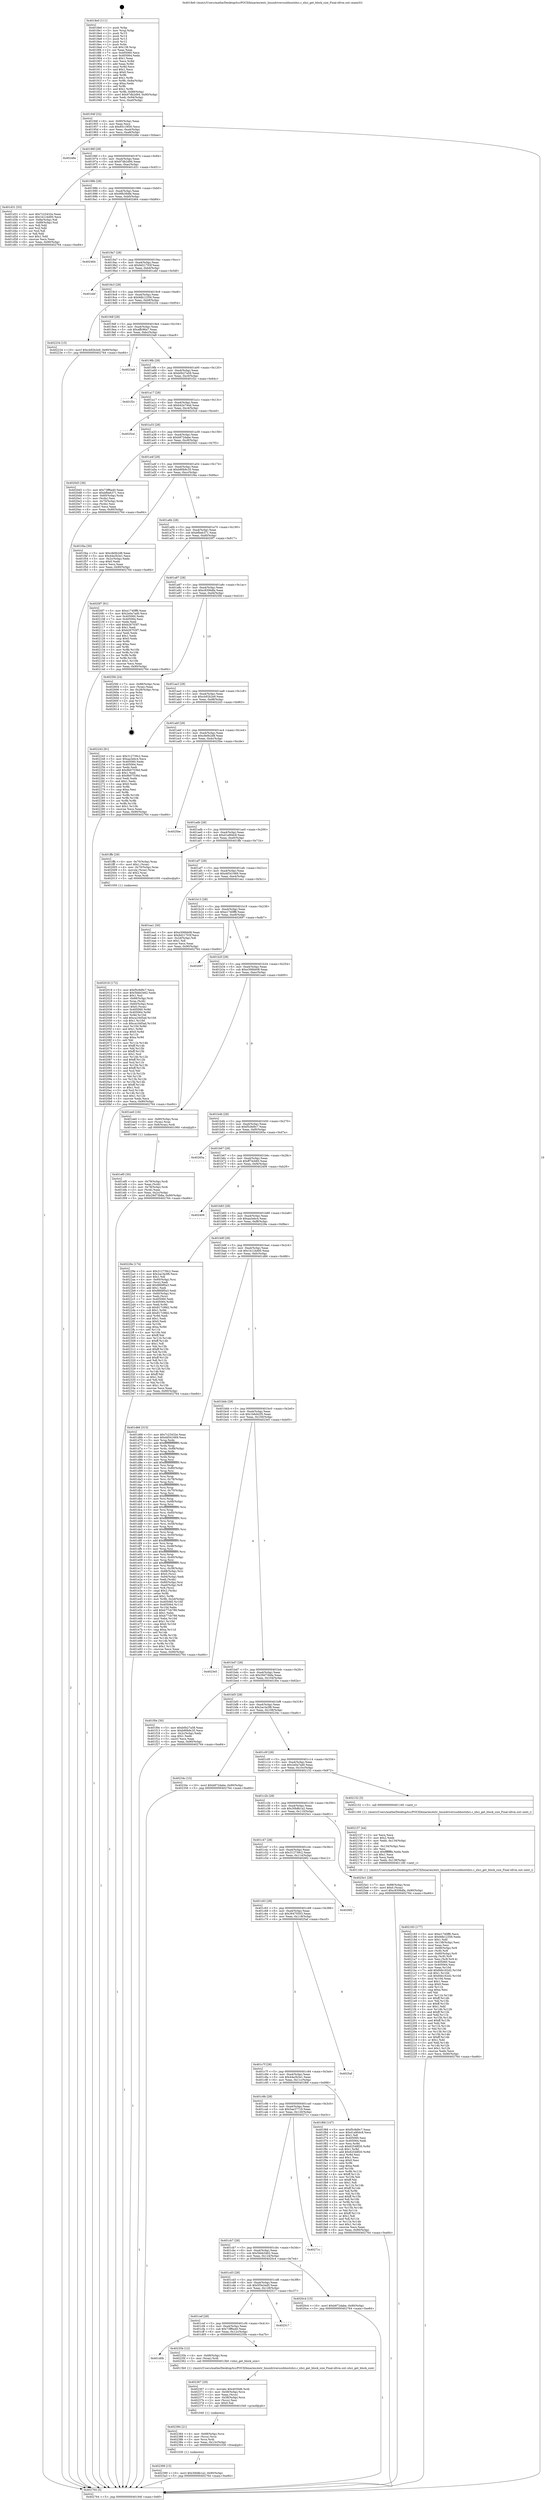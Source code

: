 digraph "0x4018e0" {
  label = "0x4018e0 (/mnt/c/Users/mathe/Desktop/tcc/POCII/binaries/extr_linuxdriversusbhostxhci.c_xhci_get_block_size_Final-ollvm.out::main(0))"
  labelloc = "t"
  node[shape=record]

  Entry [label="",width=0.3,height=0.3,shape=circle,fillcolor=black,style=filled]
  "0x40194f" [label="{
     0x40194f [32]\l
     | [instrs]\l
     &nbsp;&nbsp;0x40194f \<+6\>: mov -0x90(%rbp),%eax\l
     &nbsp;&nbsp;0x401955 \<+2\>: mov %eax,%ecx\l
     &nbsp;&nbsp;0x401957 \<+6\>: sub $0x85c19f30,%ecx\l
     &nbsp;&nbsp;0x40195d \<+6\>: mov %eax,-0xa4(%rbp)\l
     &nbsp;&nbsp;0x401963 \<+6\>: mov %ecx,-0xa8(%rbp)\l
     &nbsp;&nbsp;0x401969 \<+6\>: je 000000000040248e \<main+0xbae\>\l
  }"]
  "0x40248e" [label="{
     0x40248e\l
  }", style=dashed]
  "0x40196f" [label="{
     0x40196f [28]\l
     | [instrs]\l
     &nbsp;&nbsp;0x40196f \<+5\>: jmp 0000000000401974 \<main+0x94\>\l
     &nbsp;&nbsp;0x401974 \<+6\>: mov -0xa4(%rbp),%eax\l
     &nbsp;&nbsp;0x40197a \<+5\>: sub $0x97db2d94,%eax\l
     &nbsp;&nbsp;0x40197f \<+6\>: mov %eax,-0xac(%rbp)\l
     &nbsp;&nbsp;0x401985 \<+6\>: je 0000000000401d31 \<main+0x451\>\l
  }"]
  Exit [label="",width=0.3,height=0.3,shape=circle,fillcolor=black,style=filled,peripheries=2]
  "0x401d31" [label="{
     0x401d31 [53]\l
     | [instrs]\l
     &nbsp;&nbsp;0x401d31 \<+5\>: mov $0x7c23432e,%eax\l
     &nbsp;&nbsp;0x401d36 \<+5\>: mov $0x1b124d00,%ecx\l
     &nbsp;&nbsp;0x401d3b \<+6\>: mov -0x8a(%rbp),%dl\l
     &nbsp;&nbsp;0x401d41 \<+7\>: mov -0x89(%rbp),%sil\l
     &nbsp;&nbsp;0x401d48 \<+3\>: mov %dl,%dil\l
     &nbsp;&nbsp;0x401d4b \<+3\>: and %sil,%dil\l
     &nbsp;&nbsp;0x401d4e \<+3\>: xor %sil,%dl\l
     &nbsp;&nbsp;0x401d51 \<+3\>: or %dl,%dil\l
     &nbsp;&nbsp;0x401d54 \<+4\>: test $0x1,%dil\l
     &nbsp;&nbsp;0x401d58 \<+3\>: cmovne %ecx,%eax\l
     &nbsp;&nbsp;0x401d5b \<+6\>: mov %eax,-0x90(%rbp)\l
     &nbsp;&nbsp;0x401d61 \<+5\>: jmp 0000000000402764 \<main+0xe84\>\l
  }"]
  "0x40198b" [label="{
     0x40198b [28]\l
     | [instrs]\l
     &nbsp;&nbsp;0x40198b \<+5\>: jmp 0000000000401990 \<main+0xb0\>\l
     &nbsp;&nbsp;0x401990 \<+6\>: mov -0xa4(%rbp),%eax\l
     &nbsp;&nbsp;0x401996 \<+5\>: sub $0x99b39dfe,%eax\l
     &nbsp;&nbsp;0x40199b \<+6\>: mov %eax,-0xb0(%rbp)\l
     &nbsp;&nbsp;0x4019a1 \<+6\>: je 0000000000402464 \<main+0xb84\>\l
  }"]
  "0x402764" [label="{
     0x402764 [5]\l
     | [instrs]\l
     &nbsp;&nbsp;0x402764 \<+5\>: jmp 000000000040194f \<main+0x6f\>\l
  }"]
  "0x4018e0" [label="{
     0x4018e0 [111]\l
     | [instrs]\l
     &nbsp;&nbsp;0x4018e0 \<+1\>: push %rbp\l
     &nbsp;&nbsp;0x4018e1 \<+3\>: mov %rsp,%rbp\l
     &nbsp;&nbsp;0x4018e4 \<+2\>: push %r15\l
     &nbsp;&nbsp;0x4018e6 \<+2\>: push %r14\l
     &nbsp;&nbsp;0x4018e8 \<+2\>: push %r13\l
     &nbsp;&nbsp;0x4018ea \<+2\>: push %r12\l
     &nbsp;&nbsp;0x4018ec \<+1\>: push %rbx\l
     &nbsp;&nbsp;0x4018ed \<+7\>: sub $0x138,%rsp\l
     &nbsp;&nbsp;0x4018f4 \<+2\>: xor %eax,%eax\l
     &nbsp;&nbsp;0x4018f6 \<+7\>: mov 0x405060,%ecx\l
     &nbsp;&nbsp;0x4018fd \<+7\>: mov 0x405064,%edx\l
     &nbsp;&nbsp;0x401904 \<+3\>: sub $0x1,%eax\l
     &nbsp;&nbsp;0x401907 \<+3\>: mov %ecx,%r8d\l
     &nbsp;&nbsp;0x40190a \<+3\>: add %eax,%r8d\l
     &nbsp;&nbsp;0x40190d \<+4\>: imul %r8d,%ecx\l
     &nbsp;&nbsp;0x401911 \<+3\>: and $0x1,%ecx\l
     &nbsp;&nbsp;0x401914 \<+3\>: cmp $0x0,%ecx\l
     &nbsp;&nbsp;0x401917 \<+4\>: sete %r9b\l
     &nbsp;&nbsp;0x40191b \<+4\>: and $0x1,%r9b\l
     &nbsp;&nbsp;0x40191f \<+7\>: mov %r9b,-0x8a(%rbp)\l
     &nbsp;&nbsp;0x401926 \<+3\>: cmp $0xa,%edx\l
     &nbsp;&nbsp;0x401929 \<+4\>: setl %r9b\l
     &nbsp;&nbsp;0x40192d \<+4\>: and $0x1,%r9b\l
     &nbsp;&nbsp;0x401931 \<+7\>: mov %r9b,-0x89(%rbp)\l
     &nbsp;&nbsp;0x401938 \<+10\>: movl $0x97db2d94,-0x90(%rbp)\l
     &nbsp;&nbsp;0x401942 \<+6\>: mov %edi,-0x94(%rbp)\l
     &nbsp;&nbsp;0x401948 \<+7\>: mov %rsi,-0xa0(%rbp)\l
  }"]
  "0x402399" [label="{
     0x402399 [15]\l
     | [instrs]\l
     &nbsp;&nbsp;0x402399 \<+10\>: movl $0x30b8b1a2,-0x90(%rbp)\l
     &nbsp;&nbsp;0x4023a3 \<+5\>: jmp 0000000000402764 \<main+0xe84\>\l
  }"]
  "0x402464" [label="{
     0x402464\l
  }", style=dashed]
  "0x4019a7" [label="{
     0x4019a7 [28]\l
     | [instrs]\l
     &nbsp;&nbsp;0x4019a7 \<+5\>: jmp 00000000004019ac \<main+0xcc\>\l
     &nbsp;&nbsp;0x4019ac \<+6\>: mov -0xa4(%rbp),%eax\l
     &nbsp;&nbsp;0x4019b2 \<+5\>: sub $0x9d21703f,%eax\l
     &nbsp;&nbsp;0x4019b7 \<+6\>: mov %eax,-0xb4(%rbp)\l
     &nbsp;&nbsp;0x4019bd \<+6\>: je 0000000000401ebf \<main+0x5df\>\l
  }"]
  "0x402384" [label="{
     0x402384 [21]\l
     | [instrs]\l
     &nbsp;&nbsp;0x402384 \<+4\>: mov -0x68(%rbp),%rcx\l
     &nbsp;&nbsp;0x402388 \<+3\>: mov (%rcx),%rcx\l
     &nbsp;&nbsp;0x40238b \<+3\>: mov %rcx,%rdi\l
     &nbsp;&nbsp;0x40238e \<+6\>: mov %eax,-0x13c(%rbp)\l
     &nbsp;&nbsp;0x402394 \<+5\>: call 0000000000401030 \<free@plt\>\l
     | [calls]\l
     &nbsp;&nbsp;0x401030 \{1\} (unknown)\l
  }"]
  "0x401ebf" [label="{
     0x401ebf\l
  }", style=dashed]
  "0x4019c3" [label="{
     0x4019c3 [28]\l
     | [instrs]\l
     &nbsp;&nbsp;0x4019c3 \<+5\>: jmp 00000000004019c8 \<main+0xe8\>\l
     &nbsp;&nbsp;0x4019c8 \<+6\>: mov -0xa4(%rbp),%eax\l
     &nbsp;&nbsp;0x4019ce \<+5\>: sub $0x9db12356,%eax\l
     &nbsp;&nbsp;0x4019d3 \<+6\>: mov %eax,-0xb8(%rbp)\l
     &nbsp;&nbsp;0x4019d9 \<+6\>: je 0000000000402234 \<main+0x954\>\l
  }"]
  "0x402367" [label="{
     0x402367 [29]\l
     | [instrs]\l
     &nbsp;&nbsp;0x402367 \<+10\>: movabs $0x4030d6,%rdi\l
     &nbsp;&nbsp;0x402371 \<+4\>: mov -0x58(%rbp),%rcx\l
     &nbsp;&nbsp;0x402375 \<+2\>: mov %eax,(%rcx)\l
     &nbsp;&nbsp;0x402377 \<+4\>: mov -0x58(%rbp),%rcx\l
     &nbsp;&nbsp;0x40237b \<+2\>: mov (%rcx),%esi\l
     &nbsp;&nbsp;0x40237d \<+2\>: mov $0x0,%al\l
     &nbsp;&nbsp;0x40237f \<+5\>: call 0000000000401040 \<printf@plt\>\l
     | [calls]\l
     &nbsp;&nbsp;0x401040 \{1\} (unknown)\l
  }"]
  "0x402234" [label="{
     0x402234 [15]\l
     | [instrs]\l
     &nbsp;&nbsp;0x402234 \<+10\>: movl $0xcb92b2e9,-0x90(%rbp)\l
     &nbsp;&nbsp;0x40223e \<+5\>: jmp 0000000000402764 \<main+0xe84\>\l
  }"]
  "0x4019df" [label="{
     0x4019df [28]\l
     | [instrs]\l
     &nbsp;&nbsp;0x4019df \<+5\>: jmp 00000000004019e4 \<main+0x104\>\l
     &nbsp;&nbsp;0x4019e4 \<+6\>: mov -0xa4(%rbp),%eax\l
     &nbsp;&nbsp;0x4019ea \<+5\>: sub $0xaffc96a7,%eax\l
     &nbsp;&nbsp;0x4019ef \<+6\>: mov %eax,-0xbc(%rbp)\l
     &nbsp;&nbsp;0x4019f5 \<+6\>: je 00000000004023a8 \<main+0xac8\>\l
  }"]
  "0x401d0b" [label="{
     0x401d0b\l
  }", style=dashed]
  "0x4023a8" [label="{
     0x4023a8\l
  }", style=dashed]
  "0x4019fb" [label="{
     0x4019fb [28]\l
     | [instrs]\l
     &nbsp;&nbsp;0x4019fb \<+5\>: jmp 0000000000401a00 \<main+0x120\>\l
     &nbsp;&nbsp;0x401a00 \<+6\>: mov -0xa4(%rbp),%eax\l
     &nbsp;&nbsp;0x401a06 \<+5\>: sub $0xb0b27a58,%eax\l
     &nbsp;&nbsp;0x401a0b \<+6\>: mov %eax,-0xc0(%rbp)\l
     &nbsp;&nbsp;0x401a11 \<+6\>: je 0000000000401f2c \<main+0x64c\>\l
  }"]
  "0x40235b" [label="{
     0x40235b [12]\l
     | [instrs]\l
     &nbsp;&nbsp;0x40235b \<+4\>: mov -0x68(%rbp),%rax\l
     &nbsp;&nbsp;0x40235f \<+3\>: mov (%rax),%rdi\l
     &nbsp;&nbsp;0x402362 \<+5\>: call 00000000004013b0 \<xhci_get_block_size\>\l
     | [calls]\l
     &nbsp;&nbsp;0x4013b0 \{1\} (/mnt/c/Users/mathe/Desktop/tcc/POCII/binaries/extr_linuxdriversusbhostxhci.c_xhci_get_block_size_Final-ollvm.out::xhci_get_block_size)\l
  }"]
  "0x401f2c" [label="{
     0x401f2c\l
  }", style=dashed]
  "0x401a17" [label="{
     0x401a17 [28]\l
     | [instrs]\l
     &nbsp;&nbsp;0x401a17 \<+5\>: jmp 0000000000401a1c \<main+0x13c\>\l
     &nbsp;&nbsp;0x401a1c \<+6\>: mov -0xa4(%rbp),%eax\l
     &nbsp;&nbsp;0x401a22 \<+5\>: sub $0xb42e744d,%eax\l
     &nbsp;&nbsp;0x401a27 \<+6\>: mov %eax,-0xc4(%rbp)\l
     &nbsp;&nbsp;0x401a2d \<+6\>: je 00000000004025cd \<main+0xced\>\l
  }"]
  "0x401cef" [label="{
     0x401cef [28]\l
     | [instrs]\l
     &nbsp;&nbsp;0x401cef \<+5\>: jmp 0000000000401cf4 \<main+0x414\>\l
     &nbsp;&nbsp;0x401cf4 \<+6\>: mov -0xa4(%rbp),%eax\l
     &nbsp;&nbsp;0x401cfa \<+5\>: sub $0x73ff6a40,%eax\l
     &nbsp;&nbsp;0x401cff \<+6\>: mov %eax,-0x12c(%rbp)\l
     &nbsp;&nbsp;0x401d05 \<+6\>: je 000000000040235b \<main+0xa7b\>\l
  }"]
  "0x4025cd" [label="{
     0x4025cd\l
  }", style=dashed]
  "0x401a33" [label="{
     0x401a33 [28]\l
     | [instrs]\l
     &nbsp;&nbsp;0x401a33 \<+5\>: jmp 0000000000401a38 \<main+0x158\>\l
     &nbsp;&nbsp;0x401a38 \<+6\>: mov -0xa4(%rbp),%eax\l
     &nbsp;&nbsp;0x401a3e \<+5\>: sub $0xb872dabe,%eax\l
     &nbsp;&nbsp;0x401a43 \<+6\>: mov %eax,-0xc8(%rbp)\l
     &nbsp;&nbsp;0x401a49 \<+6\>: je 00000000004020d3 \<main+0x7f3\>\l
  }"]
  "0x402517" [label="{
     0x402517\l
  }", style=dashed]
  "0x4020d3" [label="{
     0x4020d3 [36]\l
     | [instrs]\l
     &nbsp;&nbsp;0x4020d3 \<+5\>: mov $0x73ff6a40,%eax\l
     &nbsp;&nbsp;0x4020d8 \<+5\>: mov $0xbfbeb371,%ecx\l
     &nbsp;&nbsp;0x4020dd \<+4\>: mov -0x60(%rbp),%rdx\l
     &nbsp;&nbsp;0x4020e1 \<+2\>: mov (%rdx),%esi\l
     &nbsp;&nbsp;0x4020e3 \<+4\>: mov -0x70(%rbp),%rdx\l
     &nbsp;&nbsp;0x4020e7 \<+2\>: cmp (%rdx),%esi\l
     &nbsp;&nbsp;0x4020e9 \<+3\>: cmovl %ecx,%eax\l
     &nbsp;&nbsp;0x4020ec \<+6\>: mov %eax,-0x90(%rbp)\l
     &nbsp;&nbsp;0x4020f2 \<+5\>: jmp 0000000000402764 \<main+0xe84\>\l
  }"]
  "0x401a4f" [label="{
     0x401a4f [28]\l
     | [instrs]\l
     &nbsp;&nbsp;0x401a4f \<+5\>: jmp 0000000000401a54 \<main+0x174\>\l
     &nbsp;&nbsp;0x401a54 \<+6\>: mov -0xa4(%rbp),%eax\l
     &nbsp;&nbsp;0x401a5a \<+5\>: sub $0xb90b9c35,%eax\l
     &nbsp;&nbsp;0x401a5f \<+6\>: mov %eax,-0xcc(%rbp)\l
     &nbsp;&nbsp;0x401a65 \<+6\>: je 0000000000401f4a \<main+0x66a\>\l
  }"]
  "0x402183" [label="{
     0x402183 [177]\l
     | [instrs]\l
     &nbsp;&nbsp;0x402183 \<+5\>: mov $0xe1740ff6,%ecx\l
     &nbsp;&nbsp;0x402188 \<+5\>: mov $0x9db12356,%edx\l
     &nbsp;&nbsp;0x40218d \<+3\>: mov $0x1,%dil\l
     &nbsp;&nbsp;0x402190 \<+6\>: mov -0x138(%rbp),%esi\l
     &nbsp;&nbsp;0x402196 \<+3\>: imul %eax,%esi\l
     &nbsp;&nbsp;0x402199 \<+4\>: mov -0x68(%rbp),%r8\l
     &nbsp;&nbsp;0x40219d \<+3\>: mov (%r8),%r8\l
     &nbsp;&nbsp;0x4021a0 \<+4\>: mov -0x60(%rbp),%r9\l
     &nbsp;&nbsp;0x4021a4 \<+3\>: movslq (%r9),%r9\l
     &nbsp;&nbsp;0x4021a7 \<+4\>: mov %esi,(%r8,%r9,4)\l
     &nbsp;&nbsp;0x4021ab \<+7\>: mov 0x405060,%eax\l
     &nbsp;&nbsp;0x4021b2 \<+7\>: mov 0x405064,%esi\l
     &nbsp;&nbsp;0x4021b9 \<+3\>: mov %eax,%r10d\l
     &nbsp;&nbsp;0x4021bc \<+7\>: add $0x84b162d2,%r10d\l
     &nbsp;&nbsp;0x4021c3 \<+4\>: sub $0x1,%r10d\l
     &nbsp;&nbsp;0x4021c7 \<+7\>: sub $0x84b162d2,%r10d\l
     &nbsp;&nbsp;0x4021ce \<+4\>: imul %r10d,%eax\l
     &nbsp;&nbsp;0x4021d2 \<+3\>: and $0x1,%eax\l
     &nbsp;&nbsp;0x4021d5 \<+3\>: cmp $0x0,%eax\l
     &nbsp;&nbsp;0x4021d8 \<+4\>: sete %r11b\l
     &nbsp;&nbsp;0x4021dc \<+3\>: cmp $0xa,%esi\l
     &nbsp;&nbsp;0x4021df \<+3\>: setl %bl\l
     &nbsp;&nbsp;0x4021e2 \<+3\>: mov %r11b,%r14b\l
     &nbsp;&nbsp;0x4021e5 \<+4\>: xor $0xff,%r14b\l
     &nbsp;&nbsp;0x4021e9 \<+3\>: mov %bl,%r15b\l
     &nbsp;&nbsp;0x4021ec \<+4\>: xor $0xff,%r15b\l
     &nbsp;&nbsp;0x4021f0 \<+4\>: xor $0x1,%dil\l
     &nbsp;&nbsp;0x4021f4 \<+3\>: mov %r14b,%r12b\l
     &nbsp;&nbsp;0x4021f7 \<+4\>: and $0xff,%r12b\l
     &nbsp;&nbsp;0x4021fb \<+3\>: and %dil,%r11b\l
     &nbsp;&nbsp;0x4021fe \<+3\>: mov %r15b,%r13b\l
     &nbsp;&nbsp;0x402201 \<+4\>: and $0xff,%r13b\l
     &nbsp;&nbsp;0x402205 \<+3\>: and %dil,%bl\l
     &nbsp;&nbsp;0x402208 \<+3\>: or %r11b,%r12b\l
     &nbsp;&nbsp;0x40220b \<+3\>: or %bl,%r13b\l
     &nbsp;&nbsp;0x40220e \<+3\>: xor %r13b,%r12b\l
     &nbsp;&nbsp;0x402211 \<+3\>: or %r15b,%r14b\l
     &nbsp;&nbsp;0x402214 \<+4\>: xor $0xff,%r14b\l
     &nbsp;&nbsp;0x402218 \<+4\>: or $0x1,%dil\l
     &nbsp;&nbsp;0x40221c \<+3\>: and %dil,%r14b\l
     &nbsp;&nbsp;0x40221f \<+3\>: or %r14b,%r12b\l
     &nbsp;&nbsp;0x402222 \<+4\>: test $0x1,%r12b\l
     &nbsp;&nbsp;0x402226 \<+3\>: cmovne %edx,%ecx\l
     &nbsp;&nbsp;0x402229 \<+6\>: mov %ecx,-0x90(%rbp)\l
     &nbsp;&nbsp;0x40222f \<+5\>: jmp 0000000000402764 \<main+0xe84\>\l
  }"]
  "0x401f4a" [label="{
     0x401f4a [30]\l
     | [instrs]\l
     &nbsp;&nbsp;0x401f4a \<+5\>: mov $0xcfe0b2d8,%eax\l
     &nbsp;&nbsp;0x401f4f \<+5\>: mov $0x44a3b3e1,%ecx\l
     &nbsp;&nbsp;0x401f54 \<+3\>: mov -0x2c(%rbp),%edx\l
     &nbsp;&nbsp;0x401f57 \<+3\>: cmp $0x0,%edx\l
     &nbsp;&nbsp;0x401f5a \<+3\>: cmove %ecx,%eax\l
     &nbsp;&nbsp;0x401f5d \<+6\>: mov %eax,-0x90(%rbp)\l
     &nbsp;&nbsp;0x401f63 \<+5\>: jmp 0000000000402764 \<main+0xe84\>\l
  }"]
  "0x401a6b" [label="{
     0x401a6b [28]\l
     | [instrs]\l
     &nbsp;&nbsp;0x401a6b \<+5\>: jmp 0000000000401a70 \<main+0x190\>\l
     &nbsp;&nbsp;0x401a70 \<+6\>: mov -0xa4(%rbp),%eax\l
     &nbsp;&nbsp;0x401a76 \<+5\>: sub $0xbfbeb371,%eax\l
     &nbsp;&nbsp;0x401a7b \<+6\>: mov %eax,-0xd0(%rbp)\l
     &nbsp;&nbsp;0x401a81 \<+6\>: je 00000000004020f7 \<main+0x817\>\l
  }"]
  "0x402157" [label="{
     0x402157 [44]\l
     | [instrs]\l
     &nbsp;&nbsp;0x402157 \<+2\>: xor %ecx,%ecx\l
     &nbsp;&nbsp;0x402159 \<+5\>: mov $0x2,%edx\l
     &nbsp;&nbsp;0x40215e \<+6\>: mov %edx,-0x134(%rbp)\l
     &nbsp;&nbsp;0x402164 \<+1\>: cltd\l
     &nbsp;&nbsp;0x402165 \<+6\>: mov -0x134(%rbp),%esi\l
     &nbsp;&nbsp;0x40216b \<+2\>: idiv %esi\l
     &nbsp;&nbsp;0x40216d \<+6\>: imul $0xfffffffe,%edx,%edx\l
     &nbsp;&nbsp;0x402173 \<+3\>: sub $0x1,%ecx\l
     &nbsp;&nbsp;0x402176 \<+2\>: sub %ecx,%edx\l
     &nbsp;&nbsp;0x402178 \<+6\>: mov %edx,-0x138(%rbp)\l
     &nbsp;&nbsp;0x40217e \<+5\>: call 0000000000401160 \<next_i\>\l
     | [calls]\l
     &nbsp;&nbsp;0x401160 \{1\} (/mnt/c/Users/mathe/Desktop/tcc/POCII/binaries/extr_linuxdriversusbhostxhci.c_xhci_get_block_size_Final-ollvm.out::next_i)\l
  }"]
  "0x4020f7" [label="{
     0x4020f7 [91]\l
     | [instrs]\l
     &nbsp;&nbsp;0x4020f7 \<+5\>: mov $0xe1740ff6,%eax\l
     &nbsp;&nbsp;0x4020fc \<+5\>: mov $0x2e0a7ad0,%ecx\l
     &nbsp;&nbsp;0x402101 \<+7\>: mov 0x405060,%edx\l
     &nbsp;&nbsp;0x402108 \<+7\>: mov 0x405064,%esi\l
     &nbsp;&nbsp;0x40210f \<+2\>: mov %edx,%edi\l
     &nbsp;&nbsp;0x402111 \<+6\>: add $0xb26703f7,%edi\l
     &nbsp;&nbsp;0x402117 \<+3\>: sub $0x1,%edi\l
     &nbsp;&nbsp;0x40211a \<+6\>: sub $0xb26703f7,%edi\l
     &nbsp;&nbsp;0x402120 \<+3\>: imul %edi,%edx\l
     &nbsp;&nbsp;0x402123 \<+3\>: and $0x1,%edx\l
     &nbsp;&nbsp;0x402126 \<+3\>: cmp $0x0,%edx\l
     &nbsp;&nbsp;0x402129 \<+4\>: sete %r8b\l
     &nbsp;&nbsp;0x40212d \<+3\>: cmp $0xa,%esi\l
     &nbsp;&nbsp;0x402130 \<+4\>: setl %r9b\l
     &nbsp;&nbsp;0x402134 \<+3\>: mov %r8b,%r10b\l
     &nbsp;&nbsp;0x402137 \<+3\>: and %r9b,%r10b\l
     &nbsp;&nbsp;0x40213a \<+3\>: xor %r9b,%r8b\l
     &nbsp;&nbsp;0x40213d \<+3\>: or %r8b,%r10b\l
     &nbsp;&nbsp;0x402140 \<+4\>: test $0x1,%r10b\l
     &nbsp;&nbsp;0x402144 \<+3\>: cmovne %ecx,%eax\l
     &nbsp;&nbsp;0x402147 \<+6\>: mov %eax,-0x90(%rbp)\l
     &nbsp;&nbsp;0x40214d \<+5\>: jmp 0000000000402764 \<main+0xe84\>\l
  }"]
  "0x401a87" [label="{
     0x401a87 [28]\l
     | [instrs]\l
     &nbsp;&nbsp;0x401a87 \<+5\>: jmp 0000000000401a8c \<main+0x1ac\>\l
     &nbsp;&nbsp;0x401a8c \<+6\>: mov -0xa4(%rbp),%eax\l
     &nbsp;&nbsp;0x401a92 \<+5\>: sub $0xc8306dfa,%eax\l
     &nbsp;&nbsp;0x401a97 \<+6\>: mov %eax,-0xd4(%rbp)\l
     &nbsp;&nbsp;0x401a9d \<+6\>: je 00000000004025fd \<main+0xd1d\>\l
  }"]
  "0x401cd3" [label="{
     0x401cd3 [28]\l
     | [instrs]\l
     &nbsp;&nbsp;0x401cd3 \<+5\>: jmp 0000000000401cd8 \<main+0x3f8\>\l
     &nbsp;&nbsp;0x401cd8 \<+6\>: mov -0xa4(%rbp),%eax\l
     &nbsp;&nbsp;0x401cde \<+5\>: sub $0x5f3e2ed5,%eax\l
     &nbsp;&nbsp;0x401ce3 \<+6\>: mov %eax,-0x128(%rbp)\l
     &nbsp;&nbsp;0x401ce9 \<+6\>: je 0000000000402517 \<main+0xc37\>\l
  }"]
  "0x4025fd" [label="{
     0x4025fd [24]\l
     | [instrs]\l
     &nbsp;&nbsp;0x4025fd \<+7\>: mov -0x88(%rbp),%rax\l
     &nbsp;&nbsp;0x402604 \<+2\>: mov (%rax),%eax\l
     &nbsp;&nbsp;0x402606 \<+4\>: lea -0x28(%rbp),%rsp\l
     &nbsp;&nbsp;0x40260a \<+1\>: pop %rbx\l
     &nbsp;&nbsp;0x40260b \<+2\>: pop %r12\l
     &nbsp;&nbsp;0x40260d \<+2\>: pop %r13\l
     &nbsp;&nbsp;0x40260f \<+2\>: pop %r14\l
     &nbsp;&nbsp;0x402611 \<+2\>: pop %r15\l
     &nbsp;&nbsp;0x402613 \<+1\>: pop %rbp\l
     &nbsp;&nbsp;0x402614 \<+1\>: ret\l
  }"]
  "0x401aa3" [label="{
     0x401aa3 [28]\l
     | [instrs]\l
     &nbsp;&nbsp;0x401aa3 \<+5\>: jmp 0000000000401aa8 \<main+0x1c8\>\l
     &nbsp;&nbsp;0x401aa8 \<+6\>: mov -0xa4(%rbp),%eax\l
     &nbsp;&nbsp;0x401aae \<+5\>: sub $0xcb92b2e9,%eax\l
     &nbsp;&nbsp;0x401ab3 \<+6\>: mov %eax,-0xd8(%rbp)\l
     &nbsp;&nbsp;0x401ab9 \<+6\>: je 0000000000402243 \<main+0x963\>\l
  }"]
  "0x4020c4" [label="{
     0x4020c4 [15]\l
     | [instrs]\l
     &nbsp;&nbsp;0x4020c4 \<+10\>: movl $0xb872dabe,-0x90(%rbp)\l
     &nbsp;&nbsp;0x4020ce \<+5\>: jmp 0000000000402764 \<main+0xe84\>\l
  }"]
  "0x402243" [label="{
     0x402243 [91]\l
     | [instrs]\l
     &nbsp;&nbsp;0x402243 \<+5\>: mov $0x312739c2,%eax\l
     &nbsp;&nbsp;0x402248 \<+5\>: mov $0xaa3ebc4,%ecx\l
     &nbsp;&nbsp;0x40224d \<+7\>: mov 0x405060,%edx\l
     &nbsp;&nbsp;0x402254 \<+7\>: mov 0x405064,%esi\l
     &nbsp;&nbsp;0x40225b \<+2\>: mov %edx,%edi\l
     &nbsp;&nbsp;0x40225d \<+6\>: add $0x9b07536d,%edi\l
     &nbsp;&nbsp;0x402263 \<+3\>: sub $0x1,%edi\l
     &nbsp;&nbsp;0x402266 \<+6\>: sub $0x9b07536d,%edi\l
     &nbsp;&nbsp;0x40226c \<+3\>: imul %edi,%edx\l
     &nbsp;&nbsp;0x40226f \<+3\>: and $0x1,%edx\l
     &nbsp;&nbsp;0x402272 \<+3\>: cmp $0x0,%edx\l
     &nbsp;&nbsp;0x402275 \<+4\>: sete %r8b\l
     &nbsp;&nbsp;0x402279 \<+3\>: cmp $0xa,%esi\l
     &nbsp;&nbsp;0x40227c \<+4\>: setl %r9b\l
     &nbsp;&nbsp;0x402280 \<+3\>: mov %r8b,%r10b\l
     &nbsp;&nbsp;0x402283 \<+3\>: and %r9b,%r10b\l
     &nbsp;&nbsp;0x402286 \<+3\>: xor %r9b,%r8b\l
     &nbsp;&nbsp;0x402289 \<+3\>: or %r8b,%r10b\l
     &nbsp;&nbsp;0x40228c \<+4\>: test $0x1,%r10b\l
     &nbsp;&nbsp;0x402290 \<+3\>: cmovne %ecx,%eax\l
     &nbsp;&nbsp;0x402293 \<+6\>: mov %eax,-0x90(%rbp)\l
     &nbsp;&nbsp;0x402299 \<+5\>: jmp 0000000000402764 \<main+0xe84\>\l
  }"]
  "0x401abf" [label="{
     0x401abf [28]\l
     | [instrs]\l
     &nbsp;&nbsp;0x401abf \<+5\>: jmp 0000000000401ac4 \<main+0x1e4\>\l
     &nbsp;&nbsp;0x401ac4 \<+6\>: mov -0xa4(%rbp),%eax\l
     &nbsp;&nbsp;0x401aca \<+5\>: sub $0xcfe0b2d8,%eax\l
     &nbsp;&nbsp;0x401acf \<+6\>: mov %eax,-0xdc(%rbp)\l
     &nbsp;&nbsp;0x401ad5 \<+6\>: je 00000000004025be \<main+0xcde\>\l
  }"]
  "0x401cb7" [label="{
     0x401cb7 [28]\l
     | [instrs]\l
     &nbsp;&nbsp;0x401cb7 \<+5\>: jmp 0000000000401cbc \<main+0x3dc\>\l
     &nbsp;&nbsp;0x401cbc \<+6\>: mov -0xa4(%rbp),%eax\l
     &nbsp;&nbsp;0x401cc2 \<+5\>: sub $0x5bbb3462,%eax\l
     &nbsp;&nbsp;0x401cc7 \<+6\>: mov %eax,-0x124(%rbp)\l
     &nbsp;&nbsp;0x401ccd \<+6\>: je 00000000004020c4 \<main+0x7e4\>\l
  }"]
  "0x4025be" [label="{
     0x4025be\l
  }", style=dashed]
  "0x401adb" [label="{
     0x401adb [28]\l
     | [instrs]\l
     &nbsp;&nbsp;0x401adb \<+5\>: jmp 0000000000401ae0 \<main+0x200\>\l
     &nbsp;&nbsp;0x401ae0 \<+6\>: mov -0xa4(%rbp),%eax\l
     &nbsp;&nbsp;0x401ae6 \<+5\>: sub $0xd1a90dc8,%eax\l
     &nbsp;&nbsp;0x401aeb \<+6\>: mov %eax,-0xe0(%rbp)\l
     &nbsp;&nbsp;0x401af1 \<+6\>: je 0000000000401ffb \<main+0x71b\>\l
  }"]
  "0x40271c" [label="{
     0x40271c\l
  }", style=dashed]
  "0x401ffb" [label="{
     0x401ffb [29]\l
     | [instrs]\l
     &nbsp;&nbsp;0x401ffb \<+4\>: mov -0x70(%rbp),%rax\l
     &nbsp;&nbsp;0x401fff \<+6\>: movl $0x1,(%rax)\l
     &nbsp;&nbsp;0x402005 \<+4\>: mov -0x70(%rbp),%rax\l
     &nbsp;&nbsp;0x402009 \<+3\>: movslq (%rax),%rax\l
     &nbsp;&nbsp;0x40200c \<+4\>: shl $0x2,%rax\l
     &nbsp;&nbsp;0x402010 \<+3\>: mov %rax,%rdi\l
     &nbsp;&nbsp;0x402013 \<+5\>: call 0000000000401050 \<malloc@plt\>\l
     | [calls]\l
     &nbsp;&nbsp;0x401050 \{1\} (unknown)\l
  }"]
  "0x401af7" [label="{
     0x401af7 [28]\l
     | [instrs]\l
     &nbsp;&nbsp;0x401af7 \<+5\>: jmp 0000000000401afc \<main+0x21c\>\l
     &nbsp;&nbsp;0x401afc \<+6\>: mov -0xa4(%rbp),%eax\l
     &nbsp;&nbsp;0x401b02 \<+5\>: sub $0xdd541669,%eax\l
     &nbsp;&nbsp;0x401b07 \<+6\>: mov %eax,-0xe4(%rbp)\l
     &nbsp;&nbsp;0x401b0d \<+6\>: je 0000000000401ea1 \<main+0x5c1\>\l
  }"]
  "0x402018" [label="{
     0x402018 [172]\l
     | [instrs]\l
     &nbsp;&nbsp;0x402018 \<+5\>: mov $0xf5c8d9c7,%ecx\l
     &nbsp;&nbsp;0x40201d \<+5\>: mov $0x5bbb3462,%edx\l
     &nbsp;&nbsp;0x402022 \<+3\>: mov $0x1,%sil\l
     &nbsp;&nbsp;0x402025 \<+4\>: mov -0x68(%rbp),%rdi\l
     &nbsp;&nbsp;0x402029 \<+3\>: mov %rax,(%rdi)\l
     &nbsp;&nbsp;0x40202c \<+4\>: mov -0x60(%rbp),%rax\l
     &nbsp;&nbsp;0x402030 \<+6\>: movl $0x0,(%rax)\l
     &nbsp;&nbsp;0x402036 \<+8\>: mov 0x405060,%r8d\l
     &nbsp;&nbsp;0x40203e \<+8\>: mov 0x405064,%r9d\l
     &nbsp;&nbsp;0x402046 \<+3\>: mov %r8d,%r10d\l
     &nbsp;&nbsp;0x402049 \<+7\>: add $0xca16d5ad,%r10d\l
     &nbsp;&nbsp;0x402050 \<+4\>: sub $0x1,%r10d\l
     &nbsp;&nbsp;0x402054 \<+7\>: sub $0xca16d5ad,%r10d\l
     &nbsp;&nbsp;0x40205b \<+4\>: imul %r10d,%r8d\l
     &nbsp;&nbsp;0x40205f \<+4\>: and $0x1,%r8d\l
     &nbsp;&nbsp;0x402063 \<+4\>: cmp $0x0,%r8d\l
     &nbsp;&nbsp;0x402067 \<+4\>: sete %r11b\l
     &nbsp;&nbsp;0x40206b \<+4\>: cmp $0xa,%r9d\l
     &nbsp;&nbsp;0x40206f \<+3\>: setl %bl\l
     &nbsp;&nbsp;0x402072 \<+3\>: mov %r11b,%r14b\l
     &nbsp;&nbsp;0x402075 \<+4\>: xor $0xff,%r14b\l
     &nbsp;&nbsp;0x402079 \<+3\>: mov %bl,%r15b\l
     &nbsp;&nbsp;0x40207c \<+4\>: xor $0xff,%r15b\l
     &nbsp;&nbsp;0x402080 \<+4\>: xor $0x1,%sil\l
     &nbsp;&nbsp;0x402084 \<+3\>: mov %r14b,%r12b\l
     &nbsp;&nbsp;0x402087 \<+4\>: and $0xff,%r12b\l
     &nbsp;&nbsp;0x40208b \<+3\>: and %sil,%r11b\l
     &nbsp;&nbsp;0x40208e \<+3\>: mov %r15b,%r13b\l
     &nbsp;&nbsp;0x402091 \<+4\>: and $0xff,%r13b\l
     &nbsp;&nbsp;0x402095 \<+3\>: and %sil,%bl\l
     &nbsp;&nbsp;0x402098 \<+3\>: or %r11b,%r12b\l
     &nbsp;&nbsp;0x40209b \<+3\>: or %bl,%r13b\l
     &nbsp;&nbsp;0x40209e \<+3\>: xor %r13b,%r12b\l
     &nbsp;&nbsp;0x4020a1 \<+3\>: or %r15b,%r14b\l
     &nbsp;&nbsp;0x4020a4 \<+4\>: xor $0xff,%r14b\l
     &nbsp;&nbsp;0x4020a8 \<+4\>: or $0x1,%sil\l
     &nbsp;&nbsp;0x4020ac \<+3\>: and %sil,%r14b\l
     &nbsp;&nbsp;0x4020af \<+3\>: or %r14b,%r12b\l
     &nbsp;&nbsp;0x4020b2 \<+4\>: test $0x1,%r12b\l
     &nbsp;&nbsp;0x4020b6 \<+3\>: cmovne %edx,%ecx\l
     &nbsp;&nbsp;0x4020b9 \<+6\>: mov %ecx,-0x90(%rbp)\l
     &nbsp;&nbsp;0x4020bf \<+5\>: jmp 0000000000402764 \<main+0xe84\>\l
  }"]
  "0x401ea1" [label="{
     0x401ea1 [30]\l
     | [instrs]\l
     &nbsp;&nbsp;0x401ea1 \<+5\>: mov $0xe306bb08,%eax\l
     &nbsp;&nbsp;0x401ea6 \<+5\>: mov $0x9d21703f,%ecx\l
     &nbsp;&nbsp;0x401eab \<+3\>: mov -0x2d(%rbp),%dl\l
     &nbsp;&nbsp;0x401eae \<+3\>: test $0x1,%dl\l
     &nbsp;&nbsp;0x401eb1 \<+3\>: cmovne %ecx,%eax\l
     &nbsp;&nbsp;0x401eb4 \<+6\>: mov %eax,-0x90(%rbp)\l
     &nbsp;&nbsp;0x401eba \<+5\>: jmp 0000000000402764 \<main+0xe84\>\l
  }"]
  "0x401b13" [label="{
     0x401b13 [28]\l
     | [instrs]\l
     &nbsp;&nbsp;0x401b13 \<+5\>: jmp 0000000000401b18 \<main+0x238\>\l
     &nbsp;&nbsp;0x401b18 \<+6\>: mov -0xa4(%rbp),%eax\l
     &nbsp;&nbsp;0x401b1e \<+5\>: sub $0xe1740ff6,%eax\l
     &nbsp;&nbsp;0x401b23 \<+6\>: mov %eax,-0xe8(%rbp)\l
     &nbsp;&nbsp;0x401b29 \<+6\>: je 0000000000402697 \<main+0xdb7\>\l
  }"]
  "0x401c9b" [label="{
     0x401c9b [28]\l
     | [instrs]\l
     &nbsp;&nbsp;0x401c9b \<+5\>: jmp 0000000000401ca0 \<main+0x3c0\>\l
     &nbsp;&nbsp;0x401ca0 \<+6\>: mov -0xa4(%rbp),%eax\l
     &nbsp;&nbsp;0x401ca6 \<+5\>: sub $0x5ae37719,%eax\l
     &nbsp;&nbsp;0x401cab \<+6\>: mov %eax,-0x120(%rbp)\l
     &nbsp;&nbsp;0x401cb1 \<+6\>: je 000000000040271c \<main+0xe3c\>\l
  }"]
  "0x402697" [label="{
     0x402697\l
  }", style=dashed]
  "0x401b2f" [label="{
     0x401b2f [28]\l
     | [instrs]\l
     &nbsp;&nbsp;0x401b2f \<+5\>: jmp 0000000000401b34 \<main+0x254\>\l
     &nbsp;&nbsp;0x401b34 \<+6\>: mov -0xa4(%rbp),%eax\l
     &nbsp;&nbsp;0x401b3a \<+5\>: sub $0xe306bb08,%eax\l
     &nbsp;&nbsp;0x401b3f \<+6\>: mov %eax,-0xec(%rbp)\l
     &nbsp;&nbsp;0x401b45 \<+6\>: je 0000000000401ee0 \<main+0x600\>\l
  }"]
  "0x401f68" [label="{
     0x401f68 [147]\l
     | [instrs]\l
     &nbsp;&nbsp;0x401f68 \<+5\>: mov $0xf5c8d9c7,%eax\l
     &nbsp;&nbsp;0x401f6d \<+5\>: mov $0xd1a90dc8,%ecx\l
     &nbsp;&nbsp;0x401f72 \<+2\>: mov $0x1,%dl\l
     &nbsp;&nbsp;0x401f74 \<+7\>: mov 0x405060,%esi\l
     &nbsp;&nbsp;0x401f7b \<+7\>: mov 0x405064,%edi\l
     &nbsp;&nbsp;0x401f82 \<+3\>: mov %esi,%r8d\l
     &nbsp;&nbsp;0x401f85 \<+7\>: sub $0x62548f20,%r8d\l
     &nbsp;&nbsp;0x401f8c \<+4\>: sub $0x1,%r8d\l
     &nbsp;&nbsp;0x401f90 \<+7\>: add $0x62548f20,%r8d\l
     &nbsp;&nbsp;0x401f97 \<+4\>: imul %r8d,%esi\l
     &nbsp;&nbsp;0x401f9b \<+3\>: and $0x1,%esi\l
     &nbsp;&nbsp;0x401f9e \<+3\>: cmp $0x0,%esi\l
     &nbsp;&nbsp;0x401fa1 \<+4\>: sete %r9b\l
     &nbsp;&nbsp;0x401fa5 \<+3\>: cmp $0xa,%edi\l
     &nbsp;&nbsp;0x401fa8 \<+4\>: setl %r10b\l
     &nbsp;&nbsp;0x401fac \<+3\>: mov %r9b,%r11b\l
     &nbsp;&nbsp;0x401faf \<+4\>: xor $0xff,%r11b\l
     &nbsp;&nbsp;0x401fb3 \<+3\>: mov %r10b,%bl\l
     &nbsp;&nbsp;0x401fb6 \<+3\>: xor $0xff,%bl\l
     &nbsp;&nbsp;0x401fb9 \<+3\>: xor $0x1,%dl\l
     &nbsp;&nbsp;0x401fbc \<+3\>: mov %r11b,%r14b\l
     &nbsp;&nbsp;0x401fbf \<+4\>: and $0xff,%r14b\l
     &nbsp;&nbsp;0x401fc3 \<+3\>: and %dl,%r9b\l
     &nbsp;&nbsp;0x401fc6 \<+3\>: mov %bl,%r15b\l
     &nbsp;&nbsp;0x401fc9 \<+4\>: and $0xff,%r15b\l
     &nbsp;&nbsp;0x401fcd \<+3\>: and %dl,%r10b\l
     &nbsp;&nbsp;0x401fd0 \<+3\>: or %r9b,%r14b\l
     &nbsp;&nbsp;0x401fd3 \<+3\>: or %r10b,%r15b\l
     &nbsp;&nbsp;0x401fd6 \<+3\>: xor %r15b,%r14b\l
     &nbsp;&nbsp;0x401fd9 \<+3\>: or %bl,%r11b\l
     &nbsp;&nbsp;0x401fdc \<+4\>: xor $0xff,%r11b\l
     &nbsp;&nbsp;0x401fe0 \<+3\>: or $0x1,%dl\l
     &nbsp;&nbsp;0x401fe3 \<+3\>: and %dl,%r11b\l
     &nbsp;&nbsp;0x401fe6 \<+3\>: or %r11b,%r14b\l
     &nbsp;&nbsp;0x401fe9 \<+4\>: test $0x1,%r14b\l
     &nbsp;&nbsp;0x401fed \<+3\>: cmovne %ecx,%eax\l
     &nbsp;&nbsp;0x401ff0 \<+6\>: mov %eax,-0x90(%rbp)\l
     &nbsp;&nbsp;0x401ff6 \<+5\>: jmp 0000000000402764 \<main+0xe84\>\l
  }"]
  "0x401ee0" [label="{
     0x401ee0 [16]\l
     | [instrs]\l
     &nbsp;&nbsp;0x401ee0 \<+4\>: mov -0x80(%rbp),%rax\l
     &nbsp;&nbsp;0x401ee4 \<+3\>: mov (%rax),%rax\l
     &nbsp;&nbsp;0x401ee7 \<+4\>: mov 0x8(%rax),%rdi\l
     &nbsp;&nbsp;0x401eeb \<+5\>: call 0000000000401060 \<atoi@plt\>\l
     | [calls]\l
     &nbsp;&nbsp;0x401060 \{1\} (unknown)\l
  }"]
  "0x401b4b" [label="{
     0x401b4b [28]\l
     | [instrs]\l
     &nbsp;&nbsp;0x401b4b \<+5\>: jmp 0000000000401b50 \<main+0x270\>\l
     &nbsp;&nbsp;0x401b50 \<+6\>: mov -0xa4(%rbp),%eax\l
     &nbsp;&nbsp;0x401b56 \<+5\>: sub $0xf5c8d9c7,%eax\l
     &nbsp;&nbsp;0x401b5b \<+6\>: mov %eax,-0xf0(%rbp)\l
     &nbsp;&nbsp;0x401b61 \<+6\>: je 000000000040265a \<main+0xd7a\>\l
  }"]
  "0x401c7f" [label="{
     0x401c7f [28]\l
     | [instrs]\l
     &nbsp;&nbsp;0x401c7f \<+5\>: jmp 0000000000401c84 \<main+0x3a4\>\l
     &nbsp;&nbsp;0x401c84 \<+6\>: mov -0xa4(%rbp),%eax\l
     &nbsp;&nbsp;0x401c8a \<+5\>: sub $0x44a3b3e1,%eax\l
     &nbsp;&nbsp;0x401c8f \<+6\>: mov %eax,-0x11c(%rbp)\l
     &nbsp;&nbsp;0x401c95 \<+6\>: je 0000000000401f68 \<main+0x688\>\l
  }"]
  "0x40265a" [label="{
     0x40265a\l
  }", style=dashed]
  "0x401b67" [label="{
     0x401b67 [28]\l
     | [instrs]\l
     &nbsp;&nbsp;0x401b67 \<+5\>: jmp 0000000000401b6c \<main+0x28c\>\l
     &nbsp;&nbsp;0x401b6c \<+6\>: mov -0xa4(%rbp),%eax\l
     &nbsp;&nbsp;0x401b72 \<+5\>: sub $0xff74cb60,%eax\l
     &nbsp;&nbsp;0x401b77 \<+6\>: mov %eax,-0xf4(%rbp)\l
     &nbsp;&nbsp;0x401b7d \<+6\>: je 0000000000402409 \<main+0xb29\>\l
  }"]
  "0x4025af" [label="{
     0x4025af\l
  }", style=dashed]
  "0x402409" [label="{
     0x402409\l
  }", style=dashed]
  "0x401b83" [label="{
     0x401b83 [28]\l
     | [instrs]\l
     &nbsp;&nbsp;0x401b83 \<+5\>: jmp 0000000000401b88 \<main+0x2a8\>\l
     &nbsp;&nbsp;0x401b88 \<+6\>: mov -0xa4(%rbp),%eax\l
     &nbsp;&nbsp;0x401b8e \<+5\>: sub $0xaa3ebc4,%eax\l
     &nbsp;&nbsp;0x401b93 \<+6\>: mov %eax,-0xf8(%rbp)\l
     &nbsp;&nbsp;0x401b99 \<+6\>: je 000000000040229e \<main+0x9be\>\l
  }"]
  "0x401c63" [label="{
     0x401c63 [28]\l
     | [instrs]\l
     &nbsp;&nbsp;0x401c63 \<+5\>: jmp 0000000000401c68 \<main+0x388\>\l
     &nbsp;&nbsp;0x401c68 \<+6\>: mov -0xa4(%rbp),%eax\l
     &nbsp;&nbsp;0x401c6e \<+5\>: sub $0x36470503,%eax\l
     &nbsp;&nbsp;0x401c73 \<+6\>: mov %eax,-0x118(%rbp)\l
     &nbsp;&nbsp;0x401c79 \<+6\>: je 00000000004025af \<main+0xccf\>\l
  }"]
  "0x40229e" [label="{
     0x40229e [174]\l
     | [instrs]\l
     &nbsp;&nbsp;0x40229e \<+5\>: mov $0x312739c2,%eax\l
     &nbsp;&nbsp;0x4022a3 \<+5\>: mov $0x2ac3a3f6,%ecx\l
     &nbsp;&nbsp;0x4022a8 \<+2\>: mov $0x1,%dl\l
     &nbsp;&nbsp;0x4022aa \<+4\>: mov -0x60(%rbp),%rsi\l
     &nbsp;&nbsp;0x4022ae \<+2\>: mov (%rsi),%edi\l
     &nbsp;&nbsp;0x4022b0 \<+6\>: add $0x86fdf0a3,%edi\l
     &nbsp;&nbsp;0x4022b6 \<+3\>: add $0x1,%edi\l
     &nbsp;&nbsp;0x4022b9 \<+6\>: sub $0x86fdf0a3,%edi\l
     &nbsp;&nbsp;0x4022bf \<+4\>: mov -0x60(%rbp),%rsi\l
     &nbsp;&nbsp;0x4022c3 \<+2\>: mov %edi,(%rsi)\l
     &nbsp;&nbsp;0x4022c5 \<+7\>: mov 0x405060,%edi\l
     &nbsp;&nbsp;0x4022cc \<+8\>: mov 0x405064,%r8d\l
     &nbsp;&nbsp;0x4022d4 \<+3\>: mov %edi,%r9d\l
     &nbsp;&nbsp;0x4022d7 \<+7\>: sub $0x817c9fd2,%r9d\l
     &nbsp;&nbsp;0x4022de \<+4\>: sub $0x1,%r9d\l
     &nbsp;&nbsp;0x4022e2 \<+7\>: add $0x817c9fd2,%r9d\l
     &nbsp;&nbsp;0x4022e9 \<+4\>: imul %r9d,%edi\l
     &nbsp;&nbsp;0x4022ed \<+3\>: and $0x1,%edi\l
     &nbsp;&nbsp;0x4022f0 \<+3\>: cmp $0x0,%edi\l
     &nbsp;&nbsp;0x4022f3 \<+4\>: sete %r10b\l
     &nbsp;&nbsp;0x4022f7 \<+4\>: cmp $0xa,%r8d\l
     &nbsp;&nbsp;0x4022fb \<+4\>: setl %r11b\l
     &nbsp;&nbsp;0x4022ff \<+3\>: mov %r10b,%bl\l
     &nbsp;&nbsp;0x402302 \<+3\>: xor $0xff,%bl\l
     &nbsp;&nbsp;0x402305 \<+3\>: mov %r11b,%r14b\l
     &nbsp;&nbsp;0x402308 \<+4\>: xor $0xff,%r14b\l
     &nbsp;&nbsp;0x40230c \<+3\>: xor $0x1,%dl\l
     &nbsp;&nbsp;0x40230f \<+3\>: mov %bl,%r15b\l
     &nbsp;&nbsp;0x402312 \<+4\>: and $0xff,%r15b\l
     &nbsp;&nbsp;0x402316 \<+3\>: and %dl,%r10b\l
     &nbsp;&nbsp;0x402319 \<+3\>: mov %r14b,%r12b\l
     &nbsp;&nbsp;0x40231c \<+4\>: and $0xff,%r12b\l
     &nbsp;&nbsp;0x402320 \<+3\>: and %dl,%r11b\l
     &nbsp;&nbsp;0x402323 \<+3\>: or %r10b,%r15b\l
     &nbsp;&nbsp;0x402326 \<+3\>: or %r11b,%r12b\l
     &nbsp;&nbsp;0x402329 \<+3\>: xor %r12b,%r15b\l
     &nbsp;&nbsp;0x40232c \<+3\>: or %r14b,%bl\l
     &nbsp;&nbsp;0x40232f \<+3\>: xor $0xff,%bl\l
     &nbsp;&nbsp;0x402332 \<+3\>: or $0x1,%dl\l
     &nbsp;&nbsp;0x402335 \<+2\>: and %dl,%bl\l
     &nbsp;&nbsp;0x402337 \<+3\>: or %bl,%r15b\l
     &nbsp;&nbsp;0x40233a \<+4\>: test $0x1,%r15b\l
     &nbsp;&nbsp;0x40233e \<+3\>: cmovne %ecx,%eax\l
     &nbsp;&nbsp;0x402341 \<+6\>: mov %eax,-0x90(%rbp)\l
     &nbsp;&nbsp;0x402347 \<+5\>: jmp 0000000000402764 \<main+0xe84\>\l
  }"]
  "0x401b9f" [label="{
     0x401b9f [28]\l
     | [instrs]\l
     &nbsp;&nbsp;0x401b9f \<+5\>: jmp 0000000000401ba4 \<main+0x2c4\>\l
     &nbsp;&nbsp;0x401ba4 \<+6\>: mov -0xa4(%rbp),%eax\l
     &nbsp;&nbsp;0x401baa \<+5\>: sub $0x1b124d00,%eax\l
     &nbsp;&nbsp;0x401baf \<+6\>: mov %eax,-0xfc(%rbp)\l
     &nbsp;&nbsp;0x401bb5 \<+6\>: je 0000000000401d66 \<main+0x486\>\l
  }"]
  "0x4026f2" [label="{
     0x4026f2\l
  }", style=dashed]
  "0x401d66" [label="{
     0x401d66 [315]\l
     | [instrs]\l
     &nbsp;&nbsp;0x401d66 \<+5\>: mov $0x7c23432e,%eax\l
     &nbsp;&nbsp;0x401d6b \<+5\>: mov $0xdd541669,%ecx\l
     &nbsp;&nbsp;0x401d70 \<+3\>: mov %rsp,%rdx\l
     &nbsp;&nbsp;0x401d73 \<+4\>: add $0xfffffffffffffff0,%rdx\l
     &nbsp;&nbsp;0x401d77 \<+3\>: mov %rdx,%rsp\l
     &nbsp;&nbsp;0x401d7a \<+7\>: mov %rdx,-0x88(%rbp)\l
     &nbsp;&nbsp;0x401d81 \<+3\>: mov %rsp,%rdx\l
     &nbsp;&nbsp;0x401d84 \<+4\>: add $0xfffffffffffffff0,%rdx\l
     &nbsp;&nbsp;0x401d88 \<+3\>: mov %rdx,%rsp\l
     &nbsp;&nbsp;0x401d8b \<+3\>: mov %rsp,%rsi\l
     &nbsp;&nbsp;0x401d8e \<+4\>: add $0xfffffffffffffff0,%rsi\l
     &nbsp;&nbsp;0x401d92 \<+3\>: mov %rsi,%rsp\l
     &nbsp;&nbsp;0x401d95 \<+4\>: mov %rsi,-0x80(%rbp)\l
     &nbsp;&nbsp;0x401d99 \<+3\>: mov %rsp,%rsi\l
     &nbsp;&nbsp;0x401d9c \<+4\>: add $0xfffffffffffffff0,%rsi\l
     &nbsp;&nbsp;0x401da0 \<+3\>: mov %rsi,%rsp\l
     &nbsp;&nbsp;0x401da3 \<+4\>: mov %rsi,-0x78(%rbp)\l
     &nbsp;&nbsp;0x401da7 \<+3\>: mov %rsp,%rsi\l
     &nbsp;&nbsp;0x401daa \<+4\>: add $0xfffffffffffffff0,%rsi\l
     &nbsp;&nbsp;0x401dae \<+3\>: mov %rsi,%rsp\l
     &nbsp;&nbsp;0x401db1 \<+4\>: mov %rsi,-0x70(%rbp)\l
     &nbsp;&nbsp;0x401db5 \<+3\>: mov %rsp,%rsi\l
     &nbsp;&nbsp;0x401db8 \<+4\>: add $0xfffffffffffffff0,%rsi\l
     &nbsp;&nbsp;0x401dbc \<+3\>: mov %rsi,%rsp\l
     &nbsp;&nbsp;0x401dbf \<+4\>: mov %rsi,-0x68(%rbp)\l
     &nbsp;&nbsp;0x401dc3 \<+3\>: mov %rsp,%rsi\l
     &nbsp;&nbsp;0x401dc6 \<+4\>: add $0xfffffffffffffff0,%rsi\l
     &nbsp;&nbsp;0x401dca \<+3\>: mov %rsi,%rsp\l
     &nbsp;&nbsp;0x401dcd \<+4\>: mov %rsi,-0x60(%rbp)\l
     &nbsp;&nbsp;0x401dd1 \<+3\>: mov %rsp,%rsi\l
     &nbsp;&nbsp;0x401dd4 \<+4\>: add $0xfffffffffffffff0,%rsi\l
     &nbsp;&nbsp;0x401dd8 \<+3\>: mov %rsi,%rsp\l
     &nbsp;&nbsp;0x401ddb \<+4\>: mov %rsi,-0x58(%rbp)\l
     &nbsp;&nbsp;0x401ddf \<+3\>: mov %rsp,%rsi\l
     &nbsp;&nbsp;0x401de2 \<+4\>: add $0xfffffffffffffff0,%rsi\l
     &nbsp;&nbsp;0x401de6 \<+3\>: mov %rsi,%rsp\l
     &nbsp;&nbsp;0x401de9 \<+4\>: mov %rsi,-0x50(%rbp)\l
     &nbsp;&nbsp;0x401ded \<+3\>: mov %rsp,%rsi\l
     &nbsp;&nbsp;0x401df0 \<+4\>: add $0xfffffffffffffff0,%rsi\l
     &nbsp;&nbsp;0x401df4 \<+3\>: mov %rsi,%rsp\l
     &nbsp;&nbsp;0x401df7 \<+4\>: mov %rsi,-0x48(%rbp)\l
     &nbsp;&nbsp;0x401dfb \<+3\>: mov %rsp,%rsi\l
     &nbsp;&nbsp;0x401dfe \<+4\>: add $0xfffffffffffffff0,%rsi\l
     &nbsp;&nbsp;0x401e02 \<+3\>: mov %rsi,%rsp\l
     &nbsp;&nbsp;0x401e05 \<+4\>: mov %rsi,-0x40(%rbp)\l
     &nbsp;&nbsp;0x401e09 \<+3\>: mov %rsp,%rsi\l
     &nbsp;&nbsp;0x401e0c \<+4\>: add $0xfffffffffffffff0,%rsi\l
     &nbsp;&nbsp;0x401e10 \<+3\>: mov %rsi,%rsp\l
     &nbsp;&nbsp;0x401e13 \<+4\>: mov %rsi,-0x38(%rbp)\l
     &nbsp;&nbsp;0x401e17 \<+7\>: mov -0x88(%rbp),%rsi\l
     &nbsp;&nbsp;0x401e1e \<+6\>: movl $0x0,(%rsi)\l
     &nbsp;&nbsp;0x401e24 \<+6\>: mov -0x94(%rbp),%edi\l
     &nbsp;&nbsp;0x401e2a \<+2\>: mov %edi,(%rdx)\l
     &nbsp;&nbsp;0x401e2c \<+4\>: mov -0x80(%rbp),%rsi\l
     &nbsp;&nbsp;0x401e30 \<+7\>: mov -0xa0(%rbp),%r8\l
     &nbsp;&nbsp;0x401e37 \<+3\>: mov %r8,(%rsi)\l
     &nbsp;&nbsp;0x401e3a \<+3\>: cmpl $0x2,(%rdx)\l
     &nbsp;&nbsp;0x401e3d \<+4\>: setne %r9b\l
     &nbsp;&nbsp;0x401e41 \<+4\>: and $0x1,%r9b\l
     &nbsp;&nbsp;0x401e45 \<+4\>: mov %r9b,-0x2d(%rbp)\l
     &nbsp;&nbsp;0x401e49 \<+8\>: mov 0x405060,%r10d\l
     &nbsp;&nbsp;0x401e51 \<+8\>: mov 0x405064,%r11d\l
     &nbsp;&nbsp;0x401e59 \<+3\>: mov %r10d,%ebx\l
     &nbsp;&nbsp;0x401e5c \<+6\>: add $0xb77cb789,%ebx\l
     &nbsp;&nbsp;0x401e62 \<+3\>: sub $0x1,%ebx\l
     &nbsp;&nbsp;0x401e65 \<+6\>: sub $0xb77cb789,%ebx\l
     &nbsp;&nbsp;0x401e6b \<+4\>: imul %ebx,%r10d\l
     &nbsp;&nbsp;0x401e6f \<+4\>: and $0x1,%r10d\l
     &nbsp;&nbsp;0x401e73 \<+4\>: cmp $0x0,%r10d\l
     &nbsp;&nbsp;0x401e77 \<+4\>: sete %r9b\l
     &nbsp;&nbsp;0x401e7b \<+4\>: cmp $0xa,%r11d\l
     &nbsp;&nbsp;0x401e7f \<+4\>: setl %r14b\l
     &nbsp;&nbsp;0x401e83 \<+3\>: mov %r9b,%r15b\l
     &nbsp;&nbsp;0x401e86 \<+3\>: and %r14b,%r15b\l
     &nbsp;&nbsp;0x401e89 \<+3\>: xor %r14b,%r9b\l
     &nbsp;&nbsp;0x401e8c \<+3\>: or %r9b,%r15b\l
     &nbsp;&nbsp;0x401e8f \<+4\>: test $0x1,%r15b\l
     &nbsp;&nbsp;0x401e93 \<+3\>: cmovne %ecx,%eax\l
     &nbsp;&nbsp;0x401e96 \<+6\>: mov %eax,-0x90(%rbp)\l
     &nbsp;&nbsp;0x401e9c \<+5\>: jmp 0000000000402764 \<main+0xe84\>\l
  }"]
  "0x401bbb" [label="{
     0x401bbb [28]\l
     | [instrs]\l
     &nbsp;&nbsp;0x401bbb \<+5\>: jmp 0000000000401bc0 \<main+0x2e0\>\l
     &nbsp;&nbsp;0x401bc0 \<+6\>: mov -0xa4(%rbp),%eax\l
     &nbsp;&nbsp;0x401bc6 \<+5\>: sub $0x1b6d42f5,%eax\l
     &nbsp;&nbsp;0x401bcb \<+6\>: mov %eax,-0x100(%rbp)\l
     &nbsp;&nbsp;0x401bd1 \<+6\>: je 00000000004023e5 \<main+0xb05\>\l
  }"]
  "0x401c47" [label="{
     0x401c47 [28]\l
     | [instrs]\l
     &nbsp;&nbsp;0x401c47 \<+5\>: jmp 0000000000401c4c \<main+0x36c\>\l
     &nbsp;&nbsp;0x401c4c \<+6\>: mov -0xa4(%rbp),%eax\l
     &nbsp;&nbsp;0x401c52 \<+5\>: sub $0x312739c2,%eax\l
     &nbsp;&nbsp;0x401c57 \<+6\>: mov %eax,-0x114(%rbp)\l
     &nbsp;&nbsp;0x401c5d \<+6\>: je 00000000004026f2 \<main+0xe12\>\l
  }"]
  "0x401ef0" [label="{
     0x401ef0 [30]\l
     | [instrs]\l
     &nbsp;&nbsp;0x401ef0 \<+4\>: mov -0x78(%rbp),%rdi\l
     &nbsp;&nbsp;0x401ef4 \<+2\>: mov %eax,(%rdi)\l
     &nbsp;&nbsp;0x401ef6 \<+4\>: mov -0x78(%rbp),%rdi\l
     &nbsp;&nbsp;0x401efa \<+2\>: mov (%rdi),%eax\l
     &nbsp;&nbsp;0x401efc \<+3\>: mov %eax,-0x2c(%rbp)\l
     &nbsp;&nbsp;0x401eff \<+10\>: movl $0x29d73b8a,-0x90(%rbp)\l
     &nbsp;&nbsp;0x401f09 \<+5\>: jmp 0000000000402764 \<main+0xe84\>\l
  }"]
  "0x4025e1" [label="{
     0x4025e1 [28]\l
     | [instrs]\l
     &nbsp;&nbsp;0x4025e1 \<+7\>: mov -0x88(%rbp),%rax\l
     &nbsp;&nbsp;0x4025e8 \<+6\>: movl $0x0,(%rax)\l
     &nbsp;&nbsp;0x4025ee \<+10\>: movl $0xc8306dfa,-0x90(%rbp)\l
     &nbsp;&nbsp;0x4025f8 \<+5\>: jmp 0000000000402764 \<main+0xe84\>\l
  }"]
  "0x4023e5" [label="{
     0x4023e5\l
  }", style=dashed]
  "0x401bd7" [label="{
     0x401bd7 [28]\l
     | [instrs]\l
     &nbsp;&nbsp;0x401bd7 \<+5\>: jmp 0000000000401bdc \<main+0x2fc\>\l
     &nbsp;&nbsp;0x401bdc \<+6\>: mov -0xa4(%rbp),%eax\l
     &nbsp;&nbsp;0x401be2 \<+5\>: sub $0x29d73b8a,%eax\l
     &nbsp;&nbsp;0x401be7 \<+6\>: mov %eax,-0x104(%rbp)\l
     &nbsp;&nbsp;0x401bed \<+6\>: je 0000000000401f0e \<main+0x62e\>\l
  }"]
  "0x401c2b" [label="{
     0x401c2b [28]\l
     | [instrs]\l
     &nbsp;&nbsp;0x401c2b \<+5\>: jmp 0000000000401c30 \<main+0x350\>\l
     &nbsp;&nbsp;0x401c30 \<+6\>: mov -0xa4(%rbp),%eax\l
     &nbsp;&nbsp;0x401c36 \<+5\>: sub $0x30b8b1a2,%eax\l
     &nbsp;&nbsp;0x401c3b \<+6\>: mov %eax,-0x110(%rbp)\l
     &nbsp;&nbsp;0x401c41 \<+6\>: je 00000000004025e1 \<main+0xd01\>\l
  }"]
  "0x401f0e" [label="{
     0x401f0e [30]\l
     | [instrs]\l
     &nbsp;&nbsp;0x401f0e \<+5\>: mov $0xb0b27a58,%eax\l
     &nbsp;&nbsp;0x401f13 \<+5\>: mov $0xb90b9c35,%ecx\l
     &nbsp;&nbsp;0x401f18 \<+3\>: mov -0x2c(%rbp),%edx\l
     &nbsp;&nbsp;0x401f1b \<+3\>: cmp $0x1,%edx\l
     &nbsp;&nbsp;0x401f1e \<+3\>: cmovl %ecx,%eax\l
     &nbsp;&nbsp;0x401f21 \<+6\>: mov %eax,-0x90(%rbp)\l
     &nbsp;&nbsp;0x401f27 \<+5\>: jmp 0000000000402764 \<main+0xe84\>\l
  }"]
  "0x401bf3" [label="{
     0x401bf3 [28]\l
     | [instrs]\l
     &nbsp;&nbsp;0x401bf3 \<+5\>: jmp 0000000000401bf8 \<main+0x318\>\l
     &nbsp;&nbsp;0x401bf8 \<+6\>: mov -0xa4(%rbp),%eax\l
     &nbsp;&nbsp;0x401bfe \<+5\>: sub $0x2ac3a3f6,%eax\l
     &nbsp;&nbsp;0x401c03 \<+6\>: mov %eax,-0x108(%rbp)\l
     &nbsp;&nbsp;0x401c09 \<+6\>: je 000000000040234c \<main+0xa6c\>\l
  }"]
  "0x402152" [label="{
     0x402152 [5]\l
     | [instrs]\l
     &nbsp;&nbsp;0x402152 \<+5\>: call 0000000000401160 \<next_i\>\l
     | [calls]\l
     &nbsp;&nbsp;0x401160 \{1\} (/mnt/c/Users/mathe/Desktop/tcc/POCII/binaries/extr_linuxdriversusbhostxhci.c_xhci_get_block_size_Final-ollvm.out::next_i)\l
  }"]
  "0x40234c" [label="{
     0x40234c [15]\l
     | [instrs]\l
     &nbsp;&nbsp;0x40234c \<+10\>: movl $0xb872dabe,-0x90(%rbp)\l
     &nbsp;&nbsp;0x402356 \<+5\>: jmp 0000000000402764 \<main+0xe84\>\l
  }"]
  "0x401c0f" [label="{
     0x401c0f [28]\l
     | [instrs]\l
     &nbsp;&nbsp;0x401c0f \<+5\>: jmp 0000000000401c14 \<main+0x334\>\l
     &nbsp;&nbsp;0x401c14 \<+6\>: mov -0xa4(%rbp),%eax\l
     &nbsp;&nbsp;0x401c1a \<+5\>: sub $0x2e0a7ad0,%eax\l
     &nbsp;&nbsp;0x401c1f \<+6\>: mov %eax,-0x10c(%rbp)\l
     &nbsp;&nbsp;0x401c25 \<+6\>: je 0000000000402152 \<main+0x872\>\l
  }"]
  Entry -> "0x4018e0" [label=" 1"]
  "0x40194f" -> "0x40248e" [label=" 0"]
  "0x40194f" -> "0x40196f" [label=" 20"]
  "0x4025fd" -> Exit [label=" 1"]
  "0x40196f" -> "0x401d31" [label=" 1"]
  "0x40196f" -> "0x40198b" [label=" 19"]
  "0x401d31" -> "0x402764" [label=" 1"]
  "0x4018e0" -> "0x40194f" [label=" 1"]
  "0x402764" -> "0x40194f" [label=" 19"]
  "0x4025e1" -> "0x402764" [label=" 1"]
  "0x40198b" -> "0x402464" [label=" 0"]
  "0x40198b" -> "0x4019a7" [label=" 19"]
  "0x402399" -> "0x402764" [label=" 1"]
  "0x4019a7" -> "0x401ebf" [label=" 0"]
  "0x4019a7" -> "0x4019c3" [label=" 19"]
  "0x402384" -> "0x402399" [label=" 1"]
  "0x4019c3" -> "0x402234" [label=" 1"]
  "0x4019c3" -> "0x4019df" [label=" 18"]
  "0x402367" -> "0x402384" [label=" 1"]
  "0x4019df" -> "0x4023a8" [label=" 0"]
  "0x4019df" -> "0x4019fb" [label=" 18"]
  "0x40235b" -> "0x402367" [label=" 1"]
  "0x4019fb" -> "0x401f2c" [label=" 0"]
  "0x4019fb" -> "0x401a17" [label=" 18"]
  "0x401cef" -> "0x401d0b" [label=" 0"]
  "0x401a17" -> "0x4025cd" [label=" 0"]
  "0x401a17" -> "0x401a33" [label=" 18"]
  "0x401cef" -> "0x40235b" [label=" 1"]
  "0x401a33" -> "0x4020d3" [label=" 2"]
  "0x401a33" -> "0x401a4f" [label=" 16"]
  "0x401cd3" -> "0x401cef" [label=" 1"]
  "0x401a4f" -> "0x401f4a" [label=" 1"]
  "0x401a4f" -> "0x401a6b" [label=" 15"]
  "0x401cd3" -> "0x402517" [label=" 0"]
  "0x401a6b" -> "0x4020f7" [label=" 1"]
  "0x401a6b" -> "0x401a87" [label=" 14"]
  "0x40234c" -> "0x402764" [label=" 1"]
  "0x401a87" -> "0x4025fd" [label=" 1"]
  "0x401a87" -> "0x401aa3" [label=" 13"]
  "0x40229e" -> "0x402764" [label=" 1"]
  "0x401aa3" -> "0x402243" [label=" 1"]
  "0x401aa3" -> "0x401abf" [label=" 12"]
  "0x402243" -> "0x402764" [label=" 1"]
  "0x401abf" -> "0x4025be" [label=" 0"]
  "0x401abf" -> "0x401adb" [label=" 12"]
  "0x402183" -> "0x402764" [label=" 1"]
  "0x401adb" -> "0x401ffb" [label=" 1"]
  "0x401adb" -> "0x401af7" [label=" 11"]
  "0x402157" -> "0x402183" [label=" 1"]
  "0x401af7" -> "0x401ea1" [label=" 1"]
  "0x401af7" -> "0x401b13" [label=" 10"]
  "0x4020f7" -> "0x402764" [label=" 1"]
  "0x401b13" -> "0x402697" [label=" 0"]
  "0x401b13" -> "0x401b2f" [label=" 10"]
  "0x4020d3" -> "0x402764" [label=" 2"]
  "0x401b2f" -> "0x401ee0" [label=" 1"]
  "0x401b2f" -> "0x401b4b" [label=" 9"]
  "0x4020c4" -> "0x402764" [label=" 1"]
  "0x401b4b" -> "0x40265a" [label=" 0"]
  "0x401b4b" -> "0x401b67" [label=" 9"]
  "0x401cb7" -> "0x4020c4" [label=" 1"]
  "0x401b67" -> "0x402409" [label=" 0"]
  "0x401b67" -> "0x401b83" [label=" 9"]
  "0x402234" -> "0x402764" [label=" 1"]
  "0x401b83" -> "0x40229e" [label=" 1"]
  "0x401b83" -> "0x401b9f" [label=" 8"]
  "0x401c9b" -> "0x40271c" [label=" 0"]
  "0x401b9f" -> "0x401d66" [label=" 1"]
  "0x401b9f" -> "0x401bbb" [label=" 7"]
  "0x402152" -> "0x402157" [label=" 1"]
  "0x401d66" -> "0x402764" [label=" 1"]
  "0x401ea1" -> "0x402764" [label=" 1"]
  "0x401ee0" -> "0x401ef0" [label=" 1"]
  "0x401ef0" -> "0x402764" [label=" 1"]
  "0x401ffb" -> "0x402018" [label=" 1"]
  "0x401bbb" -> "0x4023e5" [label=" 0"]
  "0x401bbb" -> "0x401bd7" [label=" 7"]
  "0x401f68" -> "0x402764" [label=" 1"]
  "0x401bd7" -> "0x401f0e" [label=" 1"]
  "0x401bd7" -> "0x401bf3" [label=" 6"]
  "0x401f0e" -> "0x402764" [label=" 1"]
  "0x401f4a" -> "0x402764" [label=" 1"]
  "0x401c7f" -> "0x401f68" [label=" 1"]
  "0x401bf3" -> "0x40234c" [label=" 1"]
  "0x401bf3" -> "0x401c0f" [label=" 5"]
  "0x401cb7" -> "0x401cd3" [label=" 1"]
  "0x401c0f" -> "0x402152" [label=" 1"]
  "0x401c0f" -> "0x401c2b" [label=" 4"]
  "0x401c7f" -> "0x401c9b" [label=" 2"]
  "0x401c2b" -> "0x4025e1" [label=" 1"]
  "0x401c2b" -> "0x401c47" [label=" 3"]
  "0x402018" -> "0x402764" [label=" 1"]
  "0x401c47" -> "0x4026f2" [label=" 0"]
  "0x401c47" -> "0x401c63" [label=" 3"]
  "0x401c9b" -> "0x401cb7" [label=" 2"]
  "0x401c63" -> "0x4025af" [label=" 0"]
  "0x401c63" -> "0x401c7f" [label=" 3"]
}
